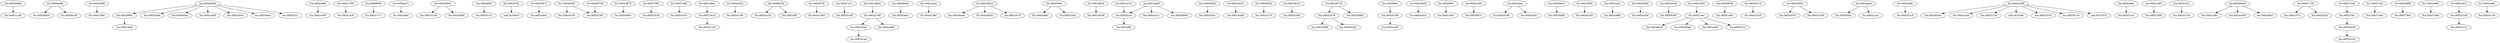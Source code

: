 digraph code {
  "0x000300b8" [label="fcn.000300b8"];
  "0x000300b8" -> "0x000312d8";
  "0x000312d8" [label="fcn.000312d8"];
  "0x0000ae80" [label="fcn.0000ae80"];
  "0x0000ae80" -> "0x000300b0";
  "0x000300b0" [label="fcn.000300b0"];
  "0x0000ae80" -> "0x000301f0";
  "0x000301f0" [label="fcn.000301f0"];
  "0x00030ef0" [label="fcn.00030ef0"];
  "0x00030ef0" -> "0x000279bc";
  "0x000279bc" [label="fcn.000279bc"];
  "0x00030f04" [label="fcn.00030f04"];
  "0x00030f04" -> "0x000278c0";
  "0x000278c0" [label="fcn.000278c0"];
  "0x0000b834" [label="fcn.0000b834"];
  "0x0000b834" -> "0x0002c804";
  "0x0002c804" [label="fcn.0002c804"];
  "0x0000b834" -> "0x0000b0ac";
  "0x0000b0ac" [label="fcn.0000b0ac"];
  "0x0000b834" -> "0x00030f04";
  "0x00030f04" [label="fcn.00030f04"];
  "0x0000b834" -> "0x0002cab8";
  "0x0002cab8" [label="fcn.0002cab8"];
  "0x0000b834" -> "0x0002c8c4";
  "0x0002c8c4" [label="fcn.0002c8c4"];
  "0x0000b834" -> "0x00030eec";
  "0x00030eec" [label="fcn.00030eec"];
  "0x0000b834" -> "0x0002f51c";
  "0x0002f51c" [label="fcn.0002f51c"];
  "0x00020af4" [label="fcn.00020af4"];
  "0x00020af4" -> "0x0002ec90";
  "0x0002ec90" [label="fcn.0002ec90"];
  "0x00021550" [label="fcn.00021550"];
  "0x00021550" -> "0x000212c0";
  "0x000212c0" [label="fcn.000212c0"];
  "0x0000f838" [label="fcn.0000f838"];
  "0x0000f838" -> "0x0002c71c";
  "0x0002c71c" [label="fcn.0002c71c"];
  "0x0002ee7c" [label="fcn.0002ee7c"];
  "0x0002ee7c" -> "0x0002efbc";
  "0x0002efbc" [label="fcn.0002efbc"];
  "0x00032844" [label="fcn.00032844"];
  "0x00032844" -> "0x00033148";
  "0x00033148" [label="fcn.00033148"];
  "0x00032844" -> "0x00030fd4";
  "0x00030fd4" [label="fcn.00030fd4"];
  "0x0002ef64" [label="fcn.0002ef64"];
  "0x0002ef64" -> "0x0003311c";
  "0x0003311c" [label="fcn.0003311c"];
  "0x0002f79c" [label="fcn.0002f79c"];
  "0x0002f79c" -> "0x000336c0";
  "0x000336c0" [label="unk.0x336c0"];
  "0x0003267c" [label="fcn.0003267c"];
  "0x0003267c" -> "0x0002c60c";
  "0x0002c60c" [label="fcn.0002c60c"];
  "0x00028690" [label="fcn.00028690"];
  "0x00028690" -> "0x00033320";
  "0x00033320" [label="fcn.00033320"];
  "0x00028690" -> "0x000323f0";
  "0x000323f0" [label="fcn.000323f0"];
  "0x00010874" [label="fcn.00010874"];
  "0x00010874" -> "0x0002896c";
  "0x0002896c" [label="fcn.0002896c"];
  "0x00027f94" [label="fcn.00027f94"];
  "0x00027f94" -> "0x00033338";
  "0x00033338" [label="fcn.00033338"];
  "0x00027e98" [label="fcn.00027e98"];
  "0x00027e98" -> "0x0003333c";
  "0x0003333c" [label="fcn.0003333c"];
  "0x00013418" [label="fcn.00013418"];
  "0x00013418" -> "0x00032728";
  "0x00032728" [label="fcn.00032728"];
  "0x0001364c" [label="fcn.0001364c"];
  "0x0001364c" -> "0x00013418";
  "0x00013418" [label="fcn.00013418"];
  "0x0002c930" [label="fcn.0002c930"];
  "0x0002c930" -> "0x0002c190";
  "0x0002c190" [label="fcn.0002c190"];
  "0x0000fc28" [label="fcn.0000fc28"];
  "0x0000fc28" -> "0x0002ca18";
  "0x0002ca18" [label="fcn.0002ca18"];
  "0x0000fc28" -> "0x0002cffc";
  "0x0002cffc" [label="fcn.0002cffc"];
  "0x000297f4" [label="fcn.000297f4"];
  "0x000297f4" -> "0x00033304";
  "0x00033304" [label="fcn.00033304"];
  "0x00027a7c" [label="fcn.00027a7c"];
  "0x00027a7c" -> "0x000321f8";
  "0x000321f8" [label="fcn.000321f8"];
  "0x00032558" [label="fcn.00032558"];
  "0x00032558" -> "0x0002c0a0";
  "0x0002c0a0" [label="fcn.0002c0a0"];
  "0x00032558" -> "0x0002c080";
  "0x0002c080" [label="fcn.0002c080"];
  "0x000290d0" [label="fcn.000290d0"];
  "0x000290d0" -> "0x000296ac";
  "0x000296ac" [label="fcn.000296ac"];
  "0x00014ca4" [label="fcn.00014ca4"];
  "0x00014ca4" -> "0x0003184c";
  "0x0003184c" [label="fcn.0003184c"];
  "0x00018b24" [label="fcn.00018b24"];
  "0x00018b24" -> "0x00016ed4";
  "0x00016ed4" [label="fcn.00016ed4"];
  "0x00018b24" -> "0x00029030";
  "0x00029030" [label="fcn.00029030"];
  "0x00018b24" -> "0x0002c574";
  "0x0002c574" [label="fcn.0002c574"];
  "0x0001696c" [label="fcn.0001696c"];
  "0x0001696c" -> "0x0002c6bc";
  "0x0002c6bc" [label="fcn.0002c6bc"];
  "0x0001696c" -> "0x0002c5dc";
  "0x0002c5dc" [label="fcn.0002c5dc"];
  "0x00018ec0" [label="fcn.00018ec0"];
  "0x00018ec0" -> "0x00018558";
  "0x00018558" [label="fcn.00018558"];
  "0x0002f234" [label="fcn.0002f234"];
  "0x0002f234" -> "0x0002effc";
  "0x0002effc" [label="fcn.0002effc"];
  "0x00016bb4" [label="fcn.00016bb4"];
  "0x00016bb4" -> "0x00032558";
  "0x00032558" [label="fcn.00032558"];
  "0x000204b0" [label="fcn.000204b0"];
  "0x000204b0" -> "0x000203ac";
  "0x000203ac" [label="fcn.000203ac"];
  "0x0001a0a0" [label="fcn.0001a0a0"];
  "0x0001a0a0" -> "0x0002f234";
  "0x0002f234" [label="fcn.0002f234"];
  "0x0001a0a0" -> "0x0002ed1c";
  "0x0002ed1c" [label="fcn.0002ed1c"];
  "0x0001a0a0" -> "0x00028064";
  "0x00028064" [label="fcn.00028064"];
  "0x00014e54" [label="fcn.00014e54"];
  "0x00014e54" -> "0x00014da8";
  "0x00014da8" [label="fcn.00014da8"];
  "0x00028824" [label="fcn.00028824"];
  "0x00028824" -> "0x0002c270";
  "0x0002c270" [label="fcn.0002c270"];
  "0x00018610" [label="fcn.00018610"];
  "0x00018610" -> "0x0002c580";
  "0x0002c580" [label="fcn.0002c580"];
  "0x00032478" [label="fcn.00032478"];
  "0x00032478" -> "0x00032090";
  "0x00032090" [label="fcn.00032090"];
  "0x00032478" -> "0x00030320";
  "0x00030320" [label="fcn.00030320"];
  "0x00028fec" [label="fcn.00028fec"];
  "0x00028fec" -> "0x0002b788";
  "0x0002b788" [label="fcn.0002b788"];
  "0x000156c8" [label="fcn.000156c8"];
  "0x000156c8" -> "0x0002b4c4";
  "0x0002b4c4" [label="fcn.0002b4c4"];
  "0x00028f9c" [label="fcn.00028f9c"];
  "0x00028f9c" -> "0x00031e9c";
  "0x00031e9c" [label="fcn.00031e9c"];
  "0x0002ca54" [label="fcn.0002ca54"];
  "0x0002ca54" -> "0x0003687c";
  "0x0003687c" [label="fcn.0003687c"];
  "0x0001fadc" [label="fcn.0001fadc"];
  "0x0001fadc" -> "0x0002f198";
  "0x0002f198" [label="fcn.0002f198"];
  "0x0001fadc" -> "0x0002e50c";
  "0x0002e50c" [label="fcn.0002e50c"];
  "0x00030820" [label="fcn.00030820"];
  "0x00030820" -> "0x00030bf4";
  "0x00030bf4" [label="fcn.00030bf4"];
  "0x0001f044" [label="fcn.0001f044"];
  "0x0001f044" -> "0x0002b334";
  "0x0002b334" [label="fcn.0002b334"];
  "0x0002ca2c" [label="fcn.0002ca2c"];
  "0x0002ca2c" -> "0x0002c880";
  "0x0002c880" [label="fcn.0002c880"];
  "0x0001a19c" [label="fcn.0001a19c"];
  "0x0001a19c" -> "0x0002f234";
  "0x0002f234" [label="fcn.0002f234"];
  "0x00028738" [label="fcn.00028738"];
  "0x00028738" -> "0x000323f0";
  "0x000323f0" [label="fcn.000323f0"];
  "0x00020900" [label="fcn.00020900"];
  "0x00020900" -> "0x0002c434";
  "0x0002c434" [label="fcn.0002c434"];
  "0x000221a8" [label="fcn.000221a8"];
  "0x000221a8" -> "0x0000f298";
  "0x0000f298" [label="fcn.0000f298"];
  "0x00021b50" [label="fcn.00021b50"];
  "0x00021b50" -> "0x00021eec";
  "0x00021eec" [label="fcn.00021eec"];
  "0x00021eec" [label="fcn.00021eec"];
  "0x00021eec" -> "0x00030b24";
  "0x00030b24" [label="fcn.00030b24"];
  "0x00021eec" -> "0x000295a8";
  "0x000295a8" [label="fcn.000295a8"];
  "0x00021eec" -> "0x0002c5c0";
  "0x0002c5c0" [label="fcn.0002c5c0"];
  "0x00021eec" -> "0x0002f13c";
  "0x0002f13c" [label="fcn.0002f13c"];
  "0x00029558" [label="fcn.00029558"];
  "0x00029558" -> "0x00031e94";
  "0x00031e94" [label="fcn.00031e94"];
  "0x00028114" [label="fcn.00028114"];
  "0x00028114" -> "0x00033334";
  "0x00033334" [label="fcn.00033334"];
  "0x000330b4" [label="fcn.000330b4"];
  "0x000330b4" -> "0x0002c070";
  "0x0002c070" [label="fcn.0002c070"];
  "0x000330b4" -> "0x00033150";
  "0x00033150" [label="fcn.00033150"];
  "0x0002cae4" [label="fcn.0002cae4"];
  "0x0002cae4" -> "0x000365fc";
  "0x000365fc" [label="fcn.000365fc"];
  "0x0002cae4" -> "0x0002c1ac";
  "0x0002c1ac" [label="fcn.0002c1ac"];
  "0x0002ee8c" [label="fcn.0002ee8c"];
  "0x0002ee8c" -> "0x000331c4";
  "0x000331c4" [label="fcn.000331c4"];
  "0x0002e360" [label="fcn.0002e360"];
  "0x0002e360" -> "0x000292b4";
  "0x000292b4" [label="fcn.000292b4"];
  "0x0002e360" -> "0x0002c3e4";
  "0x0002c3e4" [label="fcn.0002c3e4"];
  "0x0002e360" -> "0x0002c130";
  "0x0002c130" [label="fcn.0002c130"];
  "0x0002e360" -> "0x00037a6c";
  "0x00037a6c" [label="unk.0x37a6c"];
  "0x0002e360" -> "0x0002c518";
  "0x0002c518" [label="fcn.0002c518"];
  "0x0002e360" -> "0x00030134";
  "0x00030134" [label="fcn.00030134"];
  "0x0002e360" -> "0x00037974";
  "0x00037974" [label="unk.0x37974"];
  "0x0002ea8c" [label="fcn.0002ea8c"];
  "0x0002ea8c" -> "0x000331cc";
  "0x000331cc" [label="fcn.000331cc"];
  "0x0002cab0" [label="fcn.0002cab0"];
  "0x0002cab0" -> "0x00027f48";
  "0x00027f48" [label="fcn.00027f48"];
  "0x0003222c" [label="fcn.0003222c"];
  "0x0003222c" -> "0x00033154";
  "0x00033154" [label="fcn.00033154"];
  "0x00026be8" [label="fcn.00026be8"];
  "0x00026be8" -> "0x0002c38c";
  "0x0002c38c" [label="fcn.0002c38c"];
  "0x00026be8" -> "0x0002e358";
  "0x0002e358" [label="fcn.0002e358"];
  "0x00026be8" -> "0x0002efe4";
  "0x0002efe4" [label="fcn.0002efe4"];
  "0x00027130" [label="fcn.00027130"];
  "0x00027130" -> "0x0002c37c";
  "0x0002c37c" [label="fcn.0002c37c"];
  "0x00027130" -> "0x0002f224";
  "0x0002f224" [label="fcn.0002f224"];
  "0x00027ce8" [label="fcn.00027ce8"];
  "0x00027ce8" -> "0x00031fac";
  "0x00031fac" [label="fcn.00031fac"];
  "0x00031fac" [label="fcn.00031fac"];
  "0x00031fac" -> "0x00028258";
  "0x00028258" [label="fcn.00028258"];
  "0x00028258" [label="fcn.00028258"];
  "0x00028258" -> "0x00033330";
  "0x00033330" [label="fcn.00033330"];
  "0x00027cd4" [label="fcn.00027cd4"];
  "0x00027cd4" -> "0x00027ba4";
  "0x00027ba4" [label="fcn.00027ba4"];
  "0x0002b788" [label="fcn.0002b788"];
  "0x0002b788" -> "0x00031e30";
  "0x00031e30" [label="fcn.00031e30"];
  "0x0002bf88" [label="fcn.0002bf88"];
  "0x0002bf88" -> "0x000279dc";
  "0x000279dc" [label="fcn.000279dc"];
  "0x0002dd60" [label="fcn.0002dd60"];
  "0x0002dd60" -> "0x00027944";
  "0x00027944" [label="fcn.00027944"];
  "0x000331d0" [label="fcn.000331d0"];
  "0x000331d0" -> "0x0003313c";
  "0x0003313c" [label="fcn.0003313c"];
  "0x0002e91c" [label="fcn.0002e91c"];
  "0x0002e91c" -> "0x000331d0";
  "0x000331d0" [label="fcn.000331d0"];
  "0x0002ec60" [label="fcn.0002ec60"];
  "0x0002ec60" -> "0x000331c8";
  "0x000331c8" [label="fcn.000331c8"];
  "0x00028718" [label="fcn.00028718"];
  "0x00028718" -> "0x00032478";
  "0x00032478" [label="fcn.00032478"];
  "0x00028718" -> "0x000338b8";
  "0x000338b8" [label="fcn.000338b8"];
  "0x0002c0a0" [label="fcn.0002c0a0"];
  "0x0002c0a0" -> "0x000341a4";
  "0x000341a4" [label="fcn.000341a4"];
}